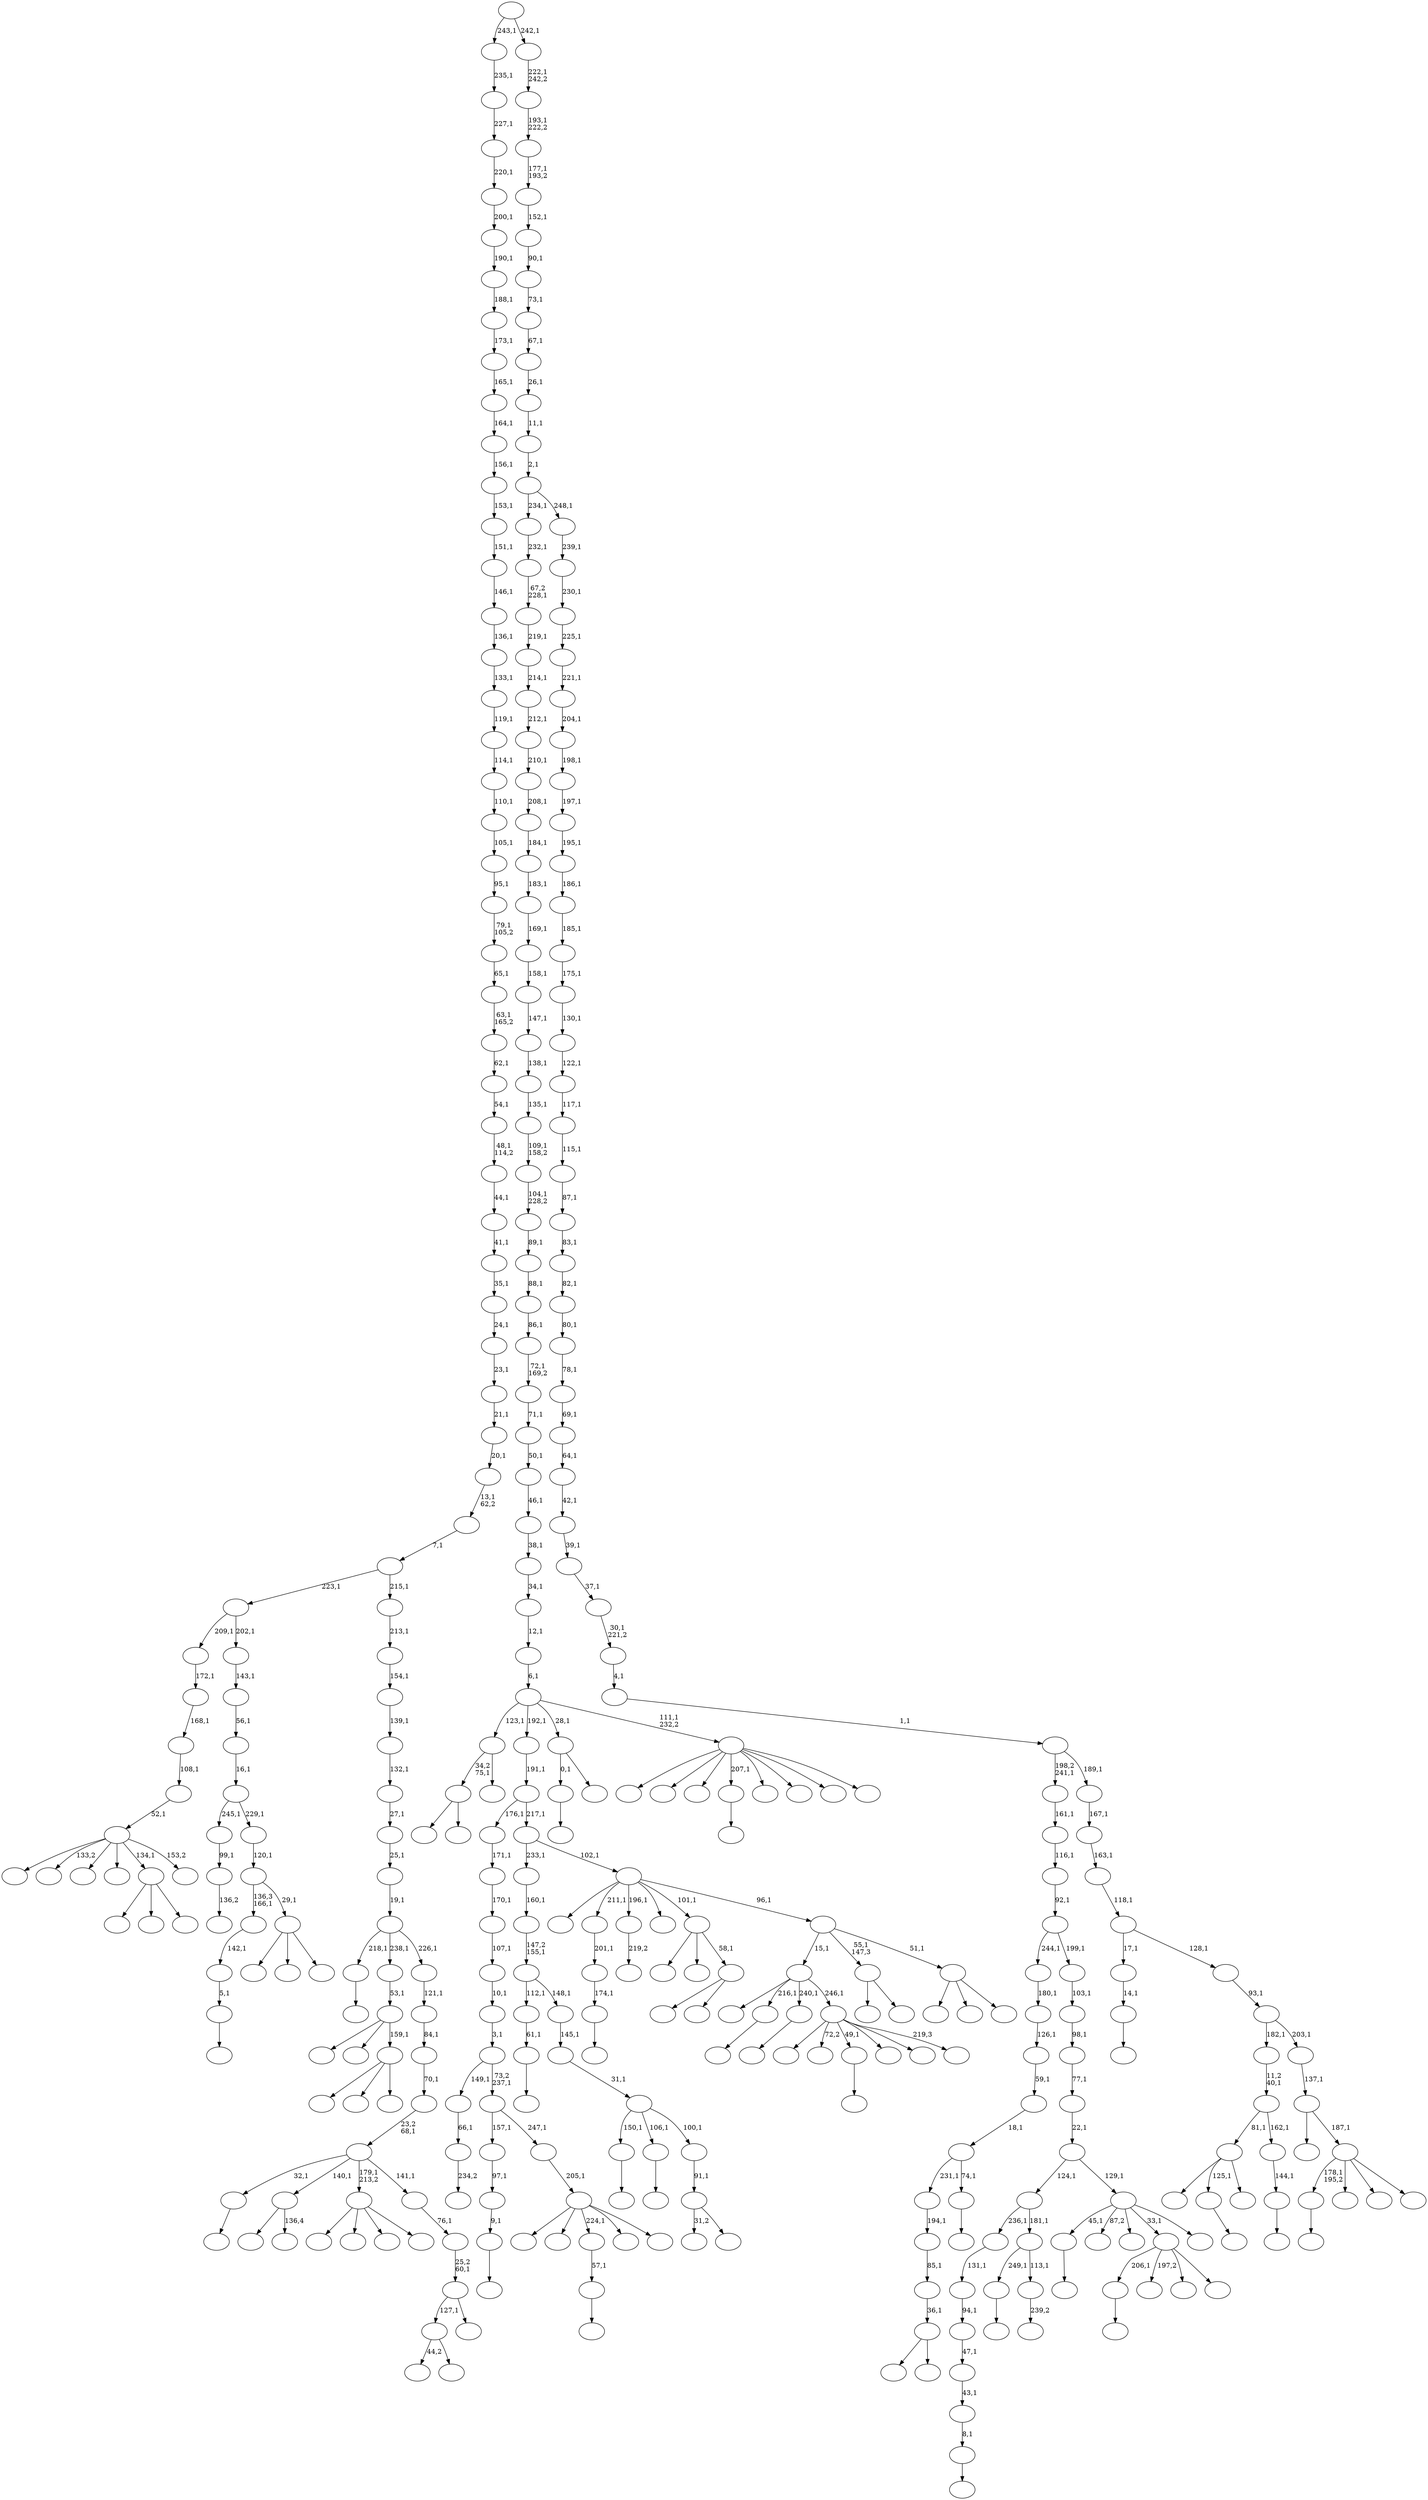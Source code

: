 digraph T {
	350 [label=""]
	349 [label=""]
	348 [label=""]
	347 [label=""]
	346 [label=""]
	345 [label=""]
	344 [label=""]
	343 [label=""]
	342 [label=""]
	341 [label=""]
	340 [label=""]
	339 [label=""]
	338 [label=""]
	337 [label=""]
	336 [label=""]
	335 [label=""]
	334 [label=""]
	333 [label=""]
	332 [label=""]
	331 [label=""]
	330 [label=""]
	329 [label=""]
	328 [label=""]
	327 [label=""]
	326 [label=""]
	325 [label=""]
	324 [label=""]
	323 [label=""]
	322 [label=""]
	321 [label=""]
	320 [label=""]
	319 [label=""]
	318 [label=""]
	317 [label=""]
	316 [label=""]
	315 [label=""]
	314 [label=""]
	313 [label=""]
	312 [label=""]
	311 [label=""]
	310 [label=""]
	309 [label=""]
	308 [label=""]
	307 [label=""]
	306 [label=""]
	305 [label=""]
	304 [label=""]
	303 [label=""]
	302 [label=""]
	301 [label=""]
	300 [label=""]
	299 [label=""]
	298 [label=""]
	297 [label=""]
	296 [label=""]
	295 [label=""]
	294 [label=""]
	293 [label=""]
	292 [label=""]
	291 [label=""]
	290 [label=""]
	289 [label=""]
	288 [label=""]
	287 [label=""]
	286 [label=""]
	285 [label=""]
	284 [label=""]
	283 [label=""]
	282 [label=""]
	281 [label=""]
	280 [label=""]
	279 [label=""]
	278 [label=""]
	277 [label=""]
	276 [label=""]
	275 [label=""]
	274 [label=""]
	273 [label=""]
	272 [label=""]
	271 [label=""]
	270 [label=""]
	269 [label=""]
	268 [label=""]
	267 [label=""]
	266 [label=""]
	265 [label=""]
	264 [label=""]
	263 [label=""]
	262 [label=""]
	261 [label=""]
	260 [label=""]
	259 [label=""]
	258 [label=""]
	257 [label=""]
	256 [label=""]
	255 [label=""]
	254 [label=""]
	253 [label=""]
	252 [label=""]
	251 [label=""]
	250 [label=""]
	249 [label=""]
	248 [label=""]
	247 [label=""]
	246 [label=""]
	245 [label=""]
	244 [label=""]
	243 [label=""]
	242 [label=""]
	241 [label=""]
	240 [label=""]
	239 [label=""]
	238 [label=""]
	237 [label=""]
	236 [label=""]
	235 [label=""]
	234 [label=""]
	233 [label=""]
	232 [label=""]
	231 [label=""]
	230 [label=""]
	229 [label=""]
	228 [label=""]
	227 [label=""]
	226 [label=""]
	225 [label=""]
	224 [label=""]
	223 [label=""]
	222 [label=""]
	221 [label=""]
	220 [label=""]
	219 [label=""]
	218 [label=""]
	217 [label=""]
	216 [label=""]
	215 [label=""]
	214 [label=""]
	213 [label=""]
	212 [label=""]
	211 [label=""]
	210 [label=""]
	209 [label=""]
	208 [label=""]
	207 [label=""]
	206 [label=""]
	205 [label=""]
	204 [label=""]
	203 [label=""]
	202 [label=""]
	201 [label=""]
	200 [label=""]
	199 [label=""]
	198 [label=""]
	197 [label=""]
	196 [label=""]
	195 [label=""]
	194 [label=""]
	193 [label=""]
	192 [label=""]
	191 [label=""]
	190 [label=""]
	189 [label=""]
	188 [label=""]
	187 [label=""]
	186 [label=""]
	185 [label=""]
	184 [label=""]
	183 [label=""]
	182 [label=""]
	181 [label=""]
	180 [label=""]
	179 [label=""]
	178 [label=""]
	177 [label=""]
	176 [label=""]
	175 [label=""]
	174 [label=""]
	173 [label=""]
	172 [label=""]
	171 [label=""]
	170 [label=""]
	169 [label=""]
	168 [label=""]
	167 [label=""]
	166 [label=""]
	165 [label=""]
	164 [label=""]
	163 [label=""]
	162 [label=""]
	161 [label=""]
	160 [label=""]
	159 [label=""]
	158 [label=""]
	157 [label=""]
	156 [label=""]
	155 [label=""]
	154 [label=""]
	153 [label=""]
	152 [label=""]
	151 [label=""]
	150 [label=""]
	149 [label=""]
	148 [label=""]
	147 [label=""]
	146 [label=""]
	145 [label=""]
	144 [label=""]
	143 [label=""]
	142 [label=""]
	141 [label=""]
	140 [label=""]
	139 [label=""]
	138 [label=""]
	137 [label=""]
	136 [label=""]
	135 [label=""]
	134 [label=""]
	133 [label=""]
	132 [label=""]
	131 [label=""]
	130 [label=""]
	129 [label=""]
	128 [label=""]
	127 [label=""]
	126 [label=""]
	125 [label=""]
	124 [label=""]
	123 [label=""]
	122 [label=""]
	121 [label=""]
	120 [label=""]
	119 [label=""]
	118 [label=""]
	117 [label=""]
	116 [label=""]
	115 [label=""]
	114 [label=""]
	113 [label=""]
	112 [label=""]
	111 [label=""]
	110 [label=""]
	109 [label=""]
	108 [label=""]
	107 [label=""]
	106 [label=""]
	105 [label=""]
	104 [label=""]
	103 [label=""]
	102 [label=""]
	101 [label=""]
	100 [label=""]
	99 [label=""]
	98 [label=""]
	97 [label=""]
	96 [label=""]
	95 [label=""]
	94 [label=""]
	93 [label=""]
	92 [label=""]
	91 [label=""]
	90 [label=""]
	89 [label=""]
	88 [label=""]
	87 [label=""]
	86 [label=""]
	85 [label=""]
	84 [label=""]
	83 [label=""]
	82 [label=""]
	81 [label=""]
	80 [label=""]
	79 [label=""]
	78 [label=""]
	77 [label=""]
	76 [label=""]
	75 [label=""]
	74 [label=""]
	73 [label=""]
	72 [label=""]
	71 [label=""]
	70 [label=""]
	69 [label=""]
	68 [label=""]
	67 [label=""]
	66 [label=""]
	65 [label=""]
	64 [label=""]
	63 [label=""]
	62 [label=""]
	61 [label=""]
	60 [label=""]
	59 [label=""]
	58 [label=""]
	57 [label=""]
	56 [label=""]
	55 [label=""]
	54 [label=""]
	53 [label=""]
	52 [label=""]
	51 [label=""]
	50 [label=""]
	49 [label=""]
	48 [label=""]
	47 [label=""]
	46 [label=""]
	45 [label=""]
	44 [label=""]
	43 [label=""]
	42 [label=""]
	41 [label=""]
	40 [label=""]
	39 [label=""]
	38 [label=""]
	37 [label=""]
	36 [label=""]
	35 [label=""]
	34 [label=""]
	33 [label=""]
	32 [label=""]
	31 [label=""]
	30 [label=""]
	29 [label=""]
	28 [label=""]
	27 [label=""]
	26 [label=""]
	25 [label=""]
	24 [label=""]
	23 [label=""]
	22 [label=""]
	21 [label=""]
	20 [label=""]
	19 [label=""]
	18 [label=""]
	17 [label=""]
	16 [label=""]
	15 [label=""]
	14 [label=""]
	13 [label=""]
	12 [label=""]
	11 [label=""]
	10 [label=""]
	9 [label=""]
	8 [label=""]
	7 [label=""]
	6 [label=""]
	5 [label=""]
	4 [label=""]
	3 [label=""]
	2 [label=""]
	1 [label=""]
	0 [label=""]
	344 -> 345 [label=""]
	340 -> 341 [label=""]
	336 -> 348 [label=""]
	336 -> 337 [label=""]
	334 -> 335 [label=""]
	333 -> 334 [label="174,1"]
	332 -> 333 [label="201,1"]
	329 -> 330 [label=""]
	328 -> 329 [label="9,1"]
	327 -> 328 [label="97,1"]
	322 -> 323 [label="219,2"]
	320 -> 321 [label=""]
	313 -> 314 [label="136,2"]
	312 -> 313 [label="99,1"]
	310 -> 311 [label=""]
	308 -> 309 [label=""]
	306 -> 307 [label=""]
	304 -> 305 [label=""]
	303 -> 304 [label="8,1"]
	302 -> 303 [label="43,1"]
	301 -> 302 [label="47,1"]
	300 -> 301 [label="94,1"]
	299 -> 300 [label="131,1"]
	293 -> 343 [label=""]
	293 -> 306 [label="125,1"]
	293 -> 294 [label=""]
	288 -> 289 [label=""]
	283 -> 284 [label=""]
	281 -> 282 [label=""]
	277 -> 278 [label=""]
	276 -> 277 [label="57,1"]
	274 -> 275 [label=""]
	273 -> 274 [label="61,1"]
	271 -> 272 [label=""]
	268 -> 280 [label="31,2"]
	268 -> 269 [label=""]
	267 -> 268 [label="91,1"]
	266 -> 281 [label="150,1"]
	266 -> 271 [label="106,1"]
	266 -> 267 [label="100,1"]
	265 -> 266 [label="31,1"]
	264 -> 265 [label="145,1"]
	263 -> 273 [label="112,1"]
	263 -> 264 [label="148,1"]
	262 -> 263 [label="147,2\n155,1"]
	261 -> 262 [label="160,1"]
	258 -> 259 [label=""]
	253 -> 254 [label=""]
	250 -> 251 [label=""]
	246 -> 247 [label=""]
	245 -> 246 [label="5,1"]
	244 -> 245 [label="142,1"]
	240 -> 241 [label="234,2"]
	239 -> 240 [label="66,1"]
	233 -> 296 [label=""]
	233 -> 234 [label="136,4"]
	230 -> 315 [label=""]
	230 -> 231 [label=""]
	229 -> 230 [label="36,1"]
	228 -> 229 [label="85,1"]
	227 -> 228 [label="194,1"]
	225 -> 226 [label=""]
	223 -> 279 [label=""]
	223 -> 243 [label=""]
	223 -> 224 [label=""]
	220 -> 242 [label=""]
	220 -> 221 [label=""]
	219 -> 324 [label=""]
	219 -> 298 [label=""]
	219 -> 220 [label="58,1"]
	217 -> 344 [label="206,1"]
	217 -> 260 [label="197,2"]
	217 -> 255 [label=""]
	217 -> 218 [label=""]
	215 -> 316 [label=""]
	215 -> 285 [label=""]
	215 -> 235 [label=""]
	215 -> 216 [label=""]
	212 -> 213 [label="239,2"]
	211 -> 288 [label="249,1"]
	211 -> 212 [label="113,1"]
	210 -> 299 [label="236,1"]
	210 -> 211 [label="181,1"]
	207 -> 347 [label=""]
	207 -> 287 [label=""]
	207 -> 276 [label="224,1"]
	207 -> 237 [label=""]
	207 -> 208 [label=""]
	206 -> 207 [label="205,1"]
	205 -> 327 [label="157,1"]
	205 -> 206 [label="247,1"]
	204 -> 239 [label="149,1"]
	204 -> 205 [label="73,2\n237,1"]
	203 -> 204 [label="3,1"]
	202 -> 203 [label="10,1"]
	201 -> 202 [label="107,1"]
	200 -> 201 [label="170,1"]
	199 -> 200 [label="171,1"]
	195 -> 338 [label=""]
	195 -> 286 [label="72,2"]
	195 -> 283 [label="49,1"]
	195 -> 232 [label=""]
	195 -> 198 [label=""]
	195 -> 196 [label="219,3"]
	194 -> 350 [label=""]
	194 -> 308 [label="216,1"]
	194 -> 253 [label="240,1"]
	194 -> 195 [label="246,1"]
	192 -> 193 [label=""]
	191 -> 227 [label="231,1"]
	191 -> 192 [label="74,1"]
	190 -> 191 [label="18,1"]
	189 -> 190 [label="59,1"]
	188 -> 189 [label="126,1"]
	187 -> 188 [label="180,1"]
	185 -> 336 [label="34,2\n75,1"]
	185 -> 186 [label=""]
	183 -> 349 [label=""]
	183 -> 317 [label="133,2"]
	183 -> 291 [label=""]
	183 -> 236 [label=""]
	183 -> 223 [label="134,1"]
	183 -> 184 [label="153,2"]
	182 -> 183 [label="52,1"]
	181 -> 182 [label="108,1"]
	180 -> 181 [label="168,1"]
	179 -> 180 [label="172,1"]
	177 -> 178 [label=""]
	176 -> 177 [label="14,1"]
	174 -> 175 [label=""]
	173 -> 174 [label="144,1"]
	172 -> 293 [label="81,1"]
	172 -> 173 [label="162,1"]
	171 -> 172 [label="11,2\n40,1"]
	169 -> 256 [label="44,2"]
	169 -> 170 [label=""]
	167 -> 292 [label=""]
	167 -> 257 [label=""]
	167 -> 168 [label=""]
	166 -> 331 [label=""]
	166 -> 270 [label=""]
	166 -> 167 [label="159,1"]
	165 -> 166 [label="53,1"]
	163 -> 339 [label=""]
	163 -> 164 [label=""]
	161 -> 326 [label=""]
	161 -> 318 [label=""]
	161 -> 162 [label=""]
	160 -> 194 [label="15,1"]
	160 -> 163 [label="55,1\n147,3"]
	160 -> 161 [label="51,1"]
	159 -> 346 [label=""]
	159 -> 332 [label="211,1"]
	159 -> 322 [label="196,1"]
	159 -> 249 [label=""]
	159 -> 219 [label="101,1"]
	159 -> 160 [label="96,1"]
	158 -> 261 [label="233,1"]
	158 -> 159 [label="102,1"]
	157 -> 199 [label="176,1"]
	157 -> 158 [label="217,1"]
	156 -> 157 [label="191,1"]
	154 -> 340 [label="45,1"]
	154 -> 295 [label="87,2"]
	154 -> 248 [label=""]
	154 -> 217 [label="33,1"]
	154 -> 155 [label=""]
	153 -> 210 [label="124,1"]
	153 -> 154 [label="129,1"]
	152 -> 153 [label="22,1"]
	151 -> 152 [label="77,1"]
	150 -> 151 [label="98,1"]
	149 -> 150 [label="103,1"]
	148 -> 187 [label="244,1"]
	148 -> 149 [label="199,1"]
	147 -> 148 [label="92,1"]
	146 -> 147 [label="116,1"]
	145 -> 146 [label="161,1"]
	143 -> 258 [label="0,1"]
	143 -> 144 [label=""]
	141 -> 209 [label=""]
	141 -> 197 [label=""]
	141 -> 142 [label=""]
	140 -> 244 [label="136,3\n166,1"]
	140 -> 141 [label="29,1"]
	139 -> 140 [label="120,1"]
	138 -> 312 [label="245,1"]
	138 -> 139 [label="229,1"]
	137 -> 138 [label="16,1"]
	136 -> 137 [label="56,1"]
	135 -> 136 [label="143,1"]
	134 -> 179 [label="209,1"]
	134 -> 135 [label="202,1"]
	132 -> 169 [label="127,1"]
	132 -> 133 [label=""]
	131 -> 132 [label="25,2\n60,1"]
	130 -> 131 [label="76,1"]
	129 -> 250 [label="32,1"]
	129 -> 233 [label="140,1"]
	129 -> 215 [label="179,1\n213,2"]
	129 -> 130 [label="141,1"]
	128 -> 129 [label="23,2\n68,1"]
	127 -> 128 [label="70,1"]
	126 -> 127 [label="84,1"]
	125 -> 126 [label="121,1"]
	124 -> 225 [label="218,1"]
	124 -> 165 [label="238,1"]
	124 -> 125 [label="226,1"]
	123 -> 124 [label="19,1"]
	122 -> 123 [label="25,1"]
	121 -> 122 [label="27,1"]
	120 -> 121 [label="132,1"]
	119 -> 120 [label="139,1"]
	118 -> 119 [label="154,1"]
	117 -> 118 [label="213,1"]
	116 -> 134 [label="223,1"]
	116 -> 117 [label="215,1"]
	115 -> 116 [label="7,1"]
	114 -> 115 [label="13,1\n62,2"]
	113 -> 114 [label="20,1"]
	112 -> 113 [label="21,1"]
	111 -> 112 [label="23,1"]
	110 -> 111 [label="24,1"]
	109 -> 110 [label="35,1"]
	108 -> 109 [label="41,1"]
	107 -> 108 [label="44,1"]
	106 -> 107 [label="48,1\n114,2"]
	105 -> 106 [label="54,1"]
	104 -> 105 [label="62,1"]
	103 -> 104 [label="63,1\n165,2"]
	102 -> 103 [label="65,1"]
	101 -> 102 [label="79,1\n105,2"]
	100 -> 101 [label="95,1"]
	99 -> 100 [label="105,1"]
	98 -> 99 [label="110,1"]
	97 -> 98 [label="114,1"]
	96 -> 97 [label="119,1"]
	95 -> 96 [label="133,1"]
	94 -> 95 [label="136,1"]
	93 -> 94 [label="146,1"]
	92 -> 93 [label="151,1"]
	91 -> 92 [label="153,1"]
	90 -> 91 [label="156,1"]
	89 -> 90 [label="164,1"]
	88 -> 89 [label="165,1"]
	87 -> 88 [label="173,1"]
	86 -> 87 [label="188,1"]
	85 -> 86 [label="190,1"]
	84 -> 85 [label="200,1"]
	83 -> 84 [label="220,1"]
	82 -> 83 [label="227,1"]
	81 -> 82 [label="235,1"]
	79 -> 342 [label=""]
	79 -> 325 [label=""]
	79 -> 319 [label=""]
	79 -> 310 [label="207,1"]
	79 -> 252 [label=""]
	79 -> 238 [label=""]
	79 -> 214 [label=""]
	79 -> 80 [label=""]
	78 -> 185 [label="123,1"]
	78 -> 156 [label="192,1"]
	78 -> 143 [label="28,1"]
	78 -> 79 [label="111,1\n232,2"]
	77 -> 78 [label="6,1"]
	76 -> 77 [label="12,1"]
	75 -> 76 [label="34,1"]
	74 -> 75 [label="38,1"]
	73 -> 74 [label="46,1"]
	72 -> 73 [label="50,1"]
	71 -> 72 [label="71,1"]
	70 -> 71 [label="72,1\n169,2"]
	69 -> 70 [label="86,1"]
	68 -> 69 [label="88,1"]
	67 -> 68 [label="89,1"]
	66 -> 67 [label="104,1\n228,2"]
	65 -> 66 [label="109,1\n158,2"]
	64 -> 65 [label="135,1"]
	63 -> 64 [label="138,1"]
	62 -> 63 [label="147,1"]
	61 -> 62 [label="158,1"]
	60 -> 61 [label="169,1"]
	59 -> 60 [label="183,1"]
	58 -> 59 [label="184,1"]
	57 -> 58 [label="208,1"]
	56 -> 57 [label="210,1"]
	55 -> 56 [label="212,1"]
	54 -> 55 [label="214,1"]
	53 -> 54 [label="219,1"]
	52 -> 53 [label="67,2\n228,1"]
	51 -> 52 [label="232,1"]
	49 -> 320 [label="178,1\n195,2"]
	49 -> 290 [label=""]
	49 -> 222 [label=""]
	49 -> 50 [label=""]
	48 -> 297 [label=""]
	48 -> 49 [label="187,1"]
	47 -> 48 [label="137,1"]
	46 -> 171 [label="182,1"]
	46 -> 47 [label="203,1"]
	45 -> 46 [label="93,1"]
	44 -> 176 [label="17,1"]
	44 -> 45 [label="128,1"]
	43 -> 44 [label="118,1"]
	42 -> 43 [label="163,1"]
	41 -> 42 [label="167,1"]
	40 -> 145 [label="198,2\n241,1"]
	40 -> 41 [label="189,1"]
	39 -> 40 [label="1,1"]
	38 -> 39 [label="4,1"]
	37 -> 38 [label="30,1\n221,2"]
	36 -> 37 [label="37,1"]
	35 -> 36 [label="39,1"]
	34 -> 35 [label="42,1"]
	33 -> 34 [label="64,1"]
	32 -> 33 [label="69,1"]
	31 -> 32 [label="78,1"]
	30 -> 31 [label="80,1"]
	29 -> 30 [label="82,1"]
	28 -> 29 [label="83,1"]
	27 -> 28 [label="87,1"]
	26 -> 27 [label="115,1"]
	25 -> 26 [label="117,1"]
	24 -> 25 [label="122,1"]
	23 -> 24 [label="130,1"]
	22 -> 23 [label="175,1"]
	21 -> 22 [label="185,1"]
	20 -> 21 [label="186,1"]
	19 -> 20 [label="195,1"]
	18 -> 19 [label="197,1"]
	17 -> 18 [label="198,1"]
	16 -> 17 [label="204,1"]
	15 -> 16 [label="221,1"]
	14 -> 15 [label="225,1"]
	13 -> 14 [label="230,1"]
	12 -> 13 [label="239,1"]
	11 -> 51 [label="234,1"]
	11 -> 12 [label="248,1"]
	10 -> 11 [label="2,1"]
	9 -> 10 [label="11,1"]
	8 -> 9 [label="26,1"]
	7 -> 8 [label="67,1"]
	6 -> 7 [label="73,1"]
	5 -> 6 [label="90,1"]
	4 -> 5 [label="152,1"]
	3 -> 4 [label="177,1\n193,2"]
	2 -> 3 [label="193,1\n222,2"]
	1 -> 2 [label="222,1\n242,2"]
	0 -> 81 [label="243,1"]
	0 -> 1 [label="242,1"]
}
